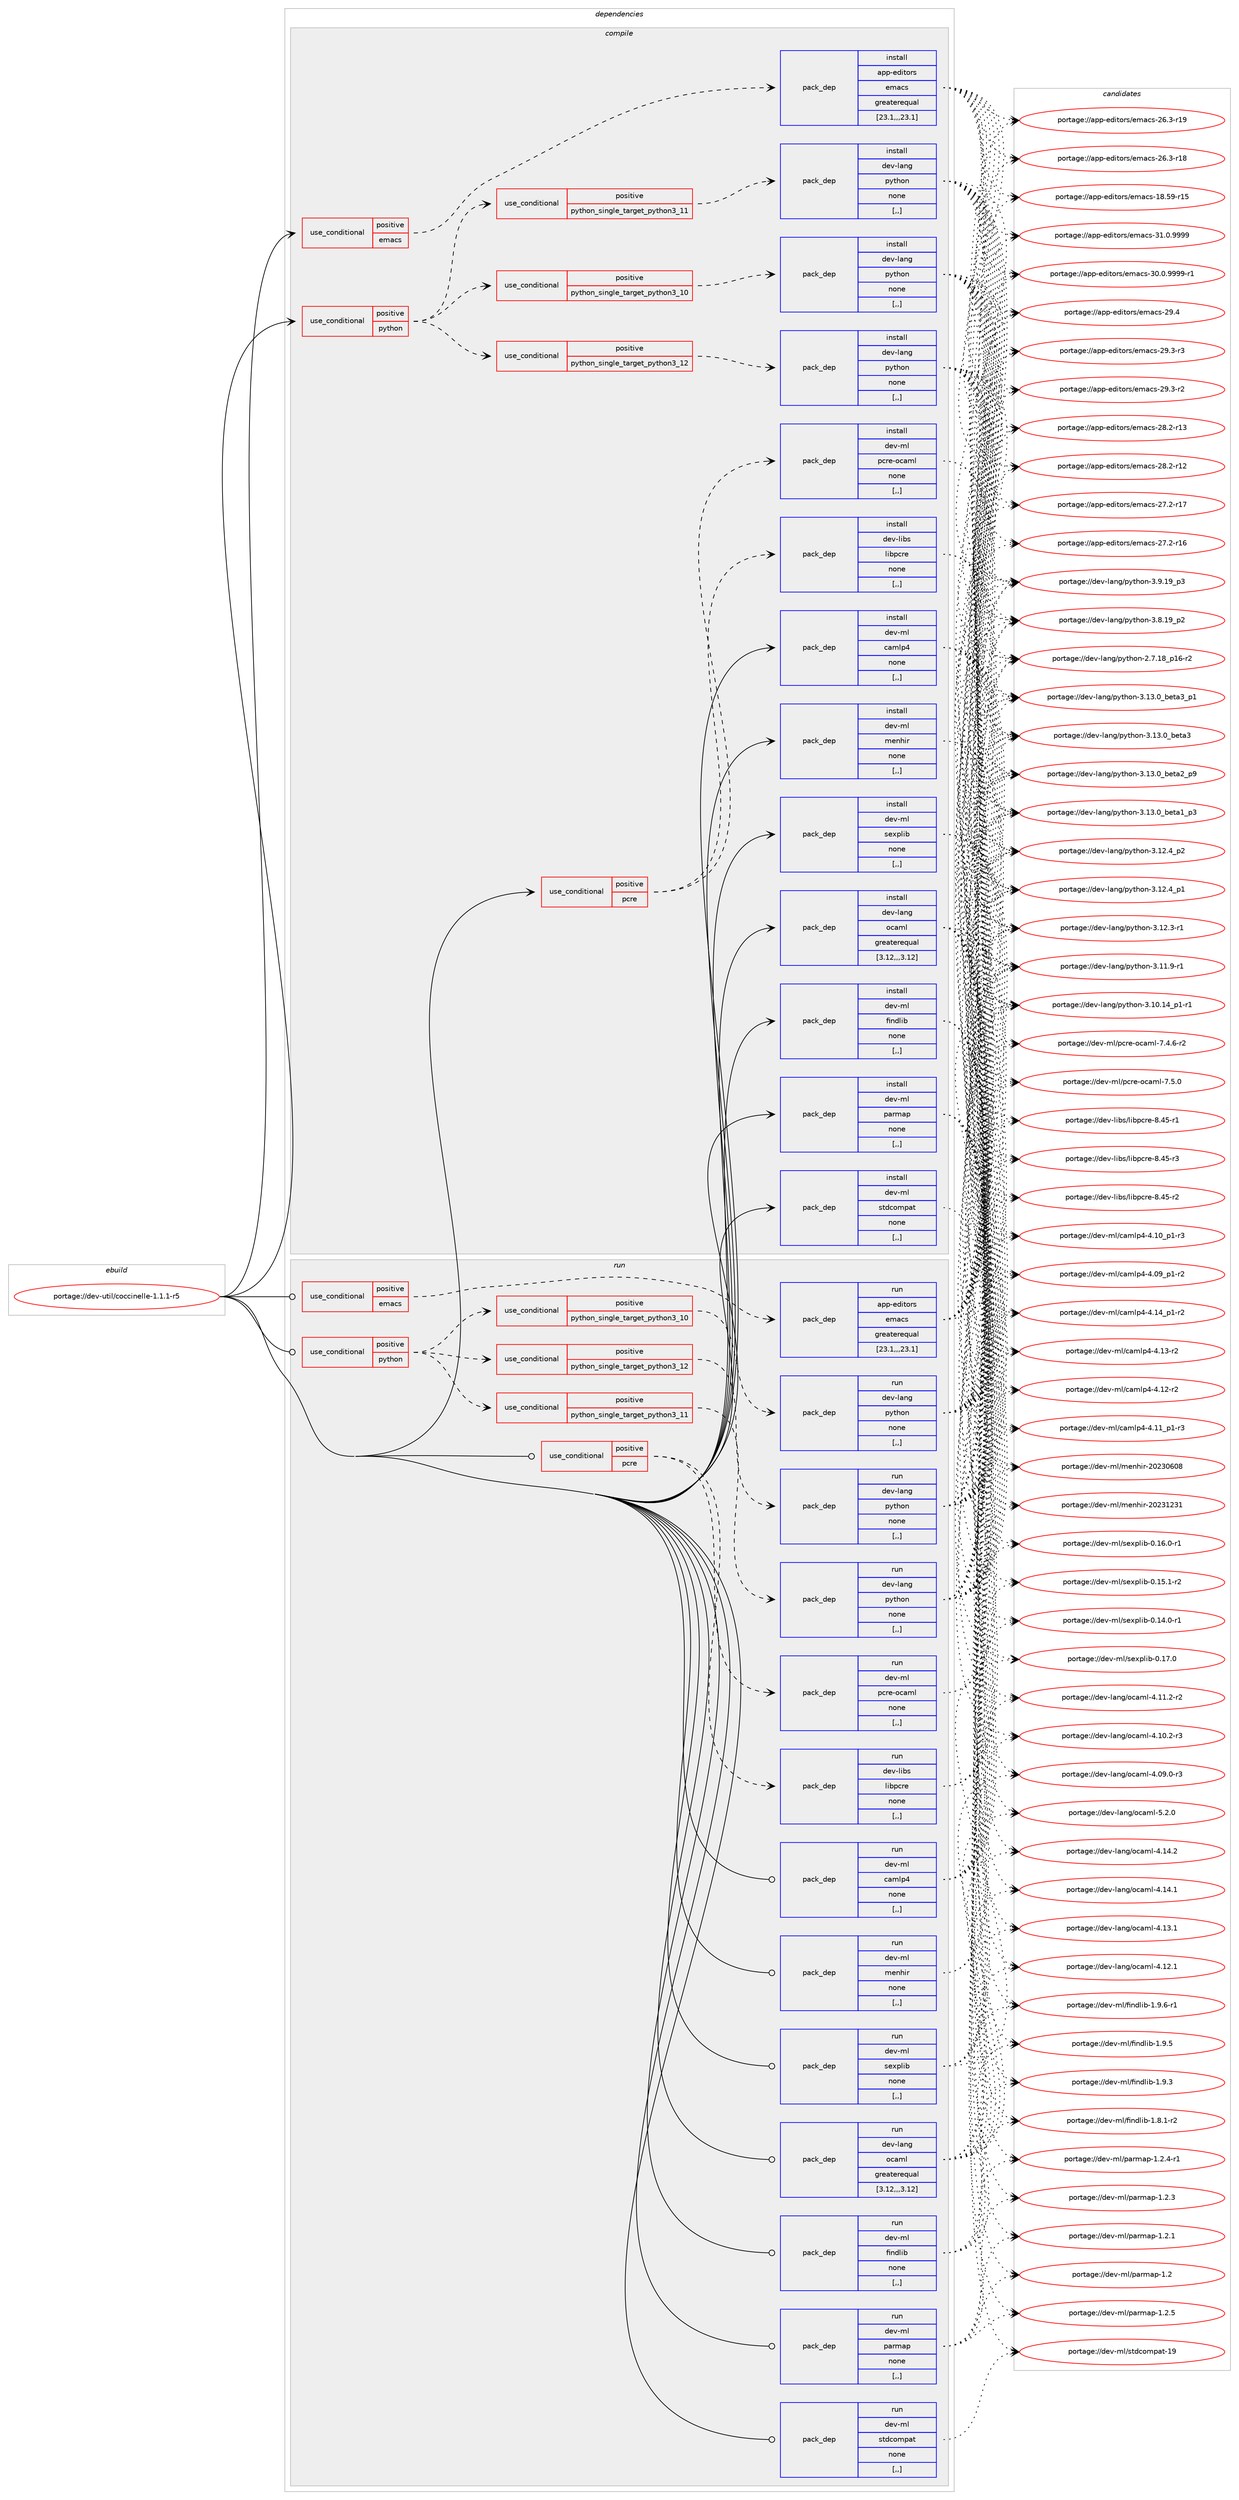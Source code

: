 digraph prolog {

# *************
# Graph options
# *************

newrank=true;
concentrate=true;
compound=true;
graph [rankdir=LR,fontname=Helvetica,fontsize=10,ranksep=1.5];#, ranksep=2.5, nodesep=0.2];
edge  [arrowhead=vee];
node  [fontname=Helvetica,fontsize=10];

# **********
# The ebuild
# **********

subgraph cluster_leftcol {
color=gray;
rank=same;
label=<<i>ebuild</i>>;
id [label="portage://dev-util/coccinelle-1.1.1-r5", color=red, width=4, href="../dev-util/coccinelle-1.1.1-r5.svg"];
}

# ****************
# The dependencies
# ****************

subgraph cluster_midcol {
color=gray;
label=<<i>dependencies</i>>;
subgraph cluster_compile {
fillcolor="#eeeeee";
style=filled;
label=<<i>compile</i>>;
subgraph cond59118 {
dependency210784 [label=<<TABLE BORDER="0" CELLBORDER="1" CELLSPACING="0" CELLPADDING="4"><TR><TD ROWSPAN="3" CELLPADDING="10">use_conditional</TD></TR><TR><TD>positive</TD></TR><TR><TD>emacs</TD></TR></TABLE>>, shape=none, color=red];
subgraph pack150261 {
dependency210785 [label=<<TABLE BORDER="0" CELLBORDER="1" CELLSPACING="0" CELLPADDING="4" WIDTH="220"><TR><TD ROWSPAN="6" CELLPADDING="30">pack_dep</TD></TR><TR><TD WIDTH="110">install</TD></TR><TR><TD>app-editors</TD></TR><TR><TD>emacs</TD></TR><TR><TD>greaterequal</TD></TR><TR><TD>[23.1,,,23.1]</TD></TR></TABLE>>, shape=none, color=blue];
}
dependency210784:e -> dependency210785:w [weight=20,style="dashed",arrowhead="vee"];
}
id:e -> dependency210784:w [weight=20,style="solid",arrowhead="vee"];
subgraph cond59119 {
dependency210786 [label=<<TABLE BORDER="0" CELLBORDER="1" CELLSPACING="0" CELLPADDING="4"><TR><TD ROWSPAN="3" CELLPADDING="10">use_conditional</TD></TR><TR><TD>positive</TD></TR><TR><TD>pcre</TD></TR></TABLE>>, shape=none, color=red];
subgraph pack150262 {
dependency210787 [label=<<TABLE BORDER="0" CELLBORDER="1" CELLSPACING="0" CELLPADDING="4" WIDTH="220"><TR><TD ROWSPAN="6" CELLPADDING="30">pack_dep</TD></TR><TR><TD WIDTH="110">install</TD></TR><TR><TD>dev-libs</TD></TR><TR><TD>libpcre</TD></TR><TR><TD>none</TD></TR><TR><TD>[,,]</TD></TR></TABLE>>, shape=none, color=blue];
}
dependency210786:e -> dependency210787:w [weight=20,style="dashed",arrowhead="vee"];
subgraph pack150263 {
dependency210788 [label=<<TABLE BORDER="0" CELLBORDER="1" CELLSPACING="0" CELLPADDING="4" WIDTH="220"><TR><TD ROWSPAN="6" CELLPADDING="30">pack_dep</TD></TR><TR><TD WIDTH="110">install</TD></TR><TR><TD>dev-ml</TD></TR><TR><TD>pcre-ocaml</TD></TR><TR><TD>none</TD></TR><TR><TD>[,,]</TD></TR></TABLE>>, shape=none, color=blue];
}
dependency210786:e -> dependency210788:w [weight=20,style="dashed",arrowhead="vee"];
}
id:e -> dependency210786:w [weight=20,style="solid",arrowhead="vee"];
subgraph cond59120 {
dependency210789 [label=<<TABLE BORDER="0" CELLBORDER="1" CELLSPACING="0" CELLPADDING="4"><TR><TD ROWSPAN="3" CELLPADDING="10">use_conditional</TD></TR><TR><TD>positive</TD></TR><TR><TD>python</TD></TR></TABLE>>, shape=none, color=red];
subgraph cond59121 {
dependency210790 [label=<<TABLE BORDER="0" CELLBORDER="1" CELLSPACING="0" CELLPADDING="4"><TR><TD ROWSPAN="3" CELLPADDING="10">use_conditional</TD></TR><TR><TD>positive</TD></TR><TR><TD>python_single_target_python3_10</TD></TR></TABLE>>, shape=none, color=red];
subgraph pack150264 {
dependency210791 [label=<<TABLE BORDER="0" CELLBORDER="1" CELLSPACING="0" CELLPADDING="4" WIDTH="220"><TR><TD ROWSPAN="6" CELLPADDING="30">pack_dep</TD></TR><TR><TD WIDTH="110">install</TD></TR><TR><TD>dev-lang</TD></TR><TR><TD>python</TD></TR><TR><TD>none</TD></TR><TR><TD>[,,]</TD></TR></TABLE>>, shape=none, color=blue];
}
dependency210790:e -> dependency210791:w [weight=20,style="dashed",arrowhead="vee"];
}
dependency210789:e -> dependency210790:w [weight=20,style="dashed",arrowhead="vee"];
subgraph cond59122 {
dependency210792 [label=<<TABLE BORDER="0" CELLBORDER="1" CELLSPACING="0" CELLPADDING="4"><TR><TD ROWSPAN="3" CELLPADDING="10">use_conditional</TD></TR><TR><TD>positive</TD></TR><TR><TD>python_single_target_python3_11</TD></TR></TABLE>>, shape=none, color=red];
subgraph pack150265 {
dependency210793 [label=<<TABLE BORDER="0" CELLBORDER="1" CELLSPACING="0" CELLPADDING="4" WIDTH="220"><TR><TD ROWSPAN="6" CELLPADDING="30">pack_dep</TD></TR><TR><TD WIDTH="110">install</TD></TR><TR><TD>dev-lang</TD></TR><TR><TD>python</TD></TR><TR><TD>none</TD></TR><TR><TD>[,,]</TD></TR></TABLE>>, shape=none, color=blue];
}
dependency210792:e -> dependency210793:w [weight=20,style="dashed",arrowhead="vee"];
}
dependency210789:e -> dependency210792:w [weight=20,style="dashed",arrowhead="vee"];
subgraph cond59123 {
dependency210794 [label=<<TABLE BORDER="0" CELLBORDER="1" CELLSPACING="0" CELLPADDING="4"><TR><TD ROWSPAN="3" CELLPADDING="10">use_conditional</TD></TR><TR><TD>positive</TD></TR><TR><TD>python_single_target_python3_12</TD></TR></TABLE>>, shape=none, color=red];
subgraph pack150266 {
dependency210795 [label=<<TABLE BORDER="0" CELLBORDER="1" CELLSPACING="0" CELLPADDING="4" WIDTH="220"><TR><TD ROWSPAN="6" CELLPADDING="30">pack_dep</TD></TR><TR><TD WIDTH="110">install</TD></TR><TR><TD>dev-lang</TD></TR><TR><TD>python</TD></TR><TR><TD>none</TD></TR><TR><TD>[,,]</TD></TR></TABLE>>, shape=none, color=blue];
}
dependency210794:e -> dependency210795:w [weight=20,style="dashed",arrowhead="vee"];
}
dependency210789:e -> dependency210794:w [weight=20,style="dashed",arrowhead="vee"];
}
id:e -> dependency210789:w [weight=20,style="solid",arrowhead="vee"];
subgraph pack150267 {
dependency210796 [label=<<TABLE BORDER="0" CELLBORDER="1" CELLSPACING="0" CELLPADDING="4" WIDTH="220"><TR><TD ROWSPAN="6" CELLPADDING="30">pack_dep</TD></TR><TR><TD WIDTH="110">install</TD></TR><TR><TD>dev-lang</TD></TR><TR><TD>ocaml</TD></TR><TR><TD>greaterequal</TD></TR><TR><TD>[3.12,,,3.12]</TD></TR></TABLE>>, shape=none, color=blue];
}
id:e -> dependency210796:w [weight=20,style="solid",arrowhead="vee"];
subgraph pack150268 {
dependency210797 [label=<<TABLE BORDER="0" CELLBORDER="1" CELLSPACING="0" CELLPADDING="4" WIDTH="220"><TR><TD ROWSPAN="6" CELLPADDING="30">pack_dep</TD></TR><TR><TD WIDTH="110">install</TD></TR><TR><TD>dev-ml</TD></TR><TR><TD>camlp4</TD></TR><TR><TD>none</TD></TR><TR><TD>[,,]</TD></TR></TABLE>>, shape=none, color=blue];
}
id:e -> dependency210797:w [weight=20,style="solid",arrowhead="vee"];
subgraph pack150269 {
dependency210798 [label=<<TABLE BORDER="0" CELLBORDER="1" CELLSPACING="0" CELLPADDING="4" WIDTH="220"><TR><TD ROWSPAN="6" CELLPADDING="30">pack_dep</TD></TR><TR><TD WIDTH="110">install</TD></TR><TR><TD>dev-ml</TD></TR><TR><TD>findlib</TD></TR><TR><TD>none</TD></TR><TR><TD>[,,]</TD></TR></TABLE>>, shape=none, color=blue];
}
id:e -> dependency210798:w [weight=20,style="solid",arrowhead="vee"];
subgraph pack150270 {
dependency210799 [label=<<TABLE BORDER="0" CELLBORDER="1" CELLSPACING="0" CELLPADDING="4" WIDTH="220"><TR><TD ROWSPAN="6" CELLPADDING="30">pack_dep</TD></TR><TR><TD WIDTH="110">install</TD></TR><TR><TD>dev-ml</TD></TR><TR><TD>menhir</TD></TR><TR><TD>none</TD></TR><TR><TD>[,,]</TD></TR></TABLE>>, shape=none, color=blue];
}
id:e -> dependency210799:w [weight=20,style="solid",arrowhead="vee"];
subgraph pack150271 {
dependency210800 [label=<<TABLE BORDER="0" CELLBORDER="1" CELLSPACING="0" CELLPADDING="4" WIDTH="220"><TR><TD ROWSPAN="6" CELLPADDING="30">pack_dep</TD></TR><TR><TD WIDTH="110">install</TD></TR><TR><TD>dev-ml</TD></TR><TR><TD>parmap</TD></TR><TR><TD>none</TD></TR><TR><TD>[,,]</TD></TR></TABLE>>, shape=none, color=blue];
}
id:e -> dependency210800:w [weight=20,style="solid",arrowhead="vee"];
subgraph pack150272 {
dependency210801 [label=<<TABLE BORDER="0" CELLBORDER="1" CELLSPACING="0" CELLPADDING="4" WIDTH="220"><TR><TD ROWSPAN="6" CELLPADDING="30">pack_dep</TD></TR><TR><TD WIDTH="110">install</TD></TR><TR><TD>dev-ml</TD></TR><TR><TD>sexplib</TD></TR><TR><TD>none</TD></TR><TR><TD>[,,]</TD></TR></TABLE>>, shape=none, color=blue];
}
id:e -> dependency210801:w [weight=20,style="solid",arrowhead="vee"];
subgraph pack150273 {
dependency210802 [label=<<TABLE BORDER="0" CELLBORDER="1" CELLSPACING="0" CELLPADDING="4" WIDTH="220"><TR><TD ROWSPAN="6" CELLPADDING="30">pack_dep</TD></TR><TR><TD WIDTH="110">install</TD></TR><TR><TD>dev-ml</TD></TR><TR><TD>stdcompat</TD></TR><TR><TD>none</TD></TR><TR><TD>[,,]</TD></TR></TABLE>>, shape=none, color=blue];
}
id:e -> dependency210802:w [weight=20,style="solid",arrowhead="vee"];
}
subgraph cluster_compileandrun {
fillcolor="#eeeeee";
style=filled;
label=<<i>compile and run</i>>;
}
subgraph cluster_run {
fillcolor="#eeeeee";
style=filled;
label=<<i>run</i>>;
subgraph cond59124 {
dependency210803 [label=<<TABLE BORDER="0" CELLBORDER="1" CELLSPACING="0" CELLPADDING="4"><TR><TD ROWSPAN="3" CELLPADDING="10">use_conditional</TD></TR><TR><TD>positive</TD></TR><TR><TD>emacs</TD></TR></TABLE>>, shape=none, color=red];
subgraph pack150274 {
dependency210804 [label=<<TABLE BORDER="0" CELLBORDER="1" CELLSPACING="0" CELLPADDING="4" WIDTH="220"><TR><TD ROWSPAN="6" CELLPADDING="30">pack_dep</TD></TR><TR><TD WIDTH="110">run</TD></TR><TR><TD>app-editors</TD></TR><TR><TD>emacs</TD></TR><TR><TD>greaterequal</TD></TR><TR><TD>[23.1,,,23.1]</TD></TR></TABLE>>, shape=none, color=blue];
}
dependency210803:e -> dependency210804:w [weight=20,style="dashed",arrowhead="vee"];
}
id:e -> dependency210803:w [weight=20,style="solid",arrowhead="odot"];
subgraph cond59125 {
dependency210805 [label=<<TABLE BORDER="0" CELLBORDER="1" CELLSPACING="0" CELLPADDING="4"><TR><TD ROWSPAN="3" CELLPADDING="10">use_conditional</TD></TR><TR><TD>positive</TD></TR><TR><TD>pcre</TD></TR></TABLE>>, shape=none, color=red];
subgraph pack150275 {
dependency210806 [label=<<TABLE BORDER="0" CELLBORDER="1" CELLSPACING="0" CELLPADDING="4" WIDTH="220"><TR><TD ROWSPAN="6" CELLPADDING="30">pack_dep</TD></TR><TR><TD WIDTH="110">run</TD></TR><TR><TD>dev-libs</TD></TR><TR><TD>libpcre</TD></TR><TR><TD>none</TD></TR><TR><TD>[,,]</TD></TR></TABLE>>, shape=none, color=blue];
}
dependency210805:e -> dependency210806:w [weight=20,style="dashed",arrowhead="vee"];
subgraph pack150276 {
dependency210807 [label=<<TABLE BORDER="0" CELLBORDER="1" CELLSPACING="0" CELLPADDING="4" WIDTH="220"><TR><TD ROWSPAN="6" CELLPADDING="30">pack_dep</TD></TR><TR><TD WIDTH="110">run</TD></TR><TR><TD>dev-ml</TD></TR><TR><TD>pcre-ocaml</TD></TR><TR><TD>none</TD></TR><TR><TD>[,,]</TD></TR></TABLE>>, shape=none, color=blue];
}
dependency210805:e -> dependency210807:w [weight=20,style="dashed",arrowhead="vee"];
}
id:e -> dependency210805:w [weight=20,style="solid",arrowhead="odot"];
subgraph cond59126 {
dependency210808 [label=<<TABLE BORDER="0" CELLBORDER="1" CELLSPACING="0" CELLPADDING="4"><TR><TD ROWSPAN="3" CELLPADDING="10">use_conditional</TD></TR><TR><TD>positive</TD></TR><TR><TD>python</TD></TR></TABLE>>, shape=none, color=red];
subgraph cond59127 {
dependency210809 [label=<<TABLE BORDER="0" CELLBORDER="1" CELLSPACING="0" CELLPADDING="4"><TR><TD ROWSPAN="3" CELLPADDING="10">use_conditional</TD></TR><TR><TD>positive</TD></TR><TR><TD>python_single_target_python3_10</TD></TR></TABLE>>, shape=none, color=red];
subgraph pack150277 {
dependency210810 [label=<<TABLE BORDER="0" CELLBORDER="1" CELLSPACING="0" CELLPADDING="4" WIDTH="220"><TR><TD ROWSPAN="6" CELLPADDING="30">pack_dep</TD></TR><TR><TD WIDTH="110">run</TD></TR><TR><TD>dev-lang</TD></TR><TR><TD>python</TD></TR><TR><TD>none</TD></TR><TR><TD>[,,]</TD></TR></TABLE>>, shape=none, color=blue];
}
dependency210809:e -> dependency210810:w [weight=20,style="dashed",arrowhead="vee"];
}
dependency210808:e -> dependency210809:w [weight=20,style="dashed",arrowhead="vee"];
subgraph cond59128 {
dependency210811 [label=<<TABLE BORDER="0" CELLBORDER="1" CELLSPACING="0" CELLPADDING="4"><TR><TD ROWSPAN="3" CELLPADDING="10">use_conditional</TD></TR><TR><TD>positive</TD></TR><TR><TD>python_single_target_python3_11</TD></TR></TABLE>>, shape=none, color=red];
subgraph pack150278 {
dependency210812 [label=<<TABLE BORDER="0" CELLBORDER="1" CELLSPACING="0" CELLPADDING="4" WIDTH="220"><TR><TD ROWSPAN="6" CELLPADDING="30">pack_dep</TD></TR><TR><TD WIDTH="110">run</TD></TR><TR><TD>dev-lang</TD></TR><TR><TD>python</TD></TR><TR><TD>none</TD></TR><TR><TD>[,,]</TD></TR></TABLE>>, shape=none, color=blue];
}
dependency210811:e -> dependency210812:w [weight=20,style="dashed",arrowhead="vee"];
}
dependency210808:e -> dependency210811:w [weight=20,style="dashed",arrowhead="vee"];
subgraph cond59129 {
dependency210813 [label=<<TABLE BORDER="0" CELLBORDER="1" CELLSPACING="0" CELLPADDING="4"><TR><TD ROWSPAN="3" CELLPADDING="10">use_conditional</TD></TR><TR><TD>positive</TD></TR><TR><TD>python_single_target_python3_12</TD></TR></TABLE>>, shape=none, color=red];
subgraph pack150279 {
dependency210814 [label=<<TABLE BORDER="0" CELLBORDER="1" CELLSPACING="0" CELLPADDING="4" WIDTH="220"><TR><TD ROWSPAN="6" CELLPADDING="30">pack_dep</TD></TR><TR><TD WIDTH="110">run</TD></TR><TR><TD>dev-lang</TD></TR><TR><TD>python</TD></TR><TR><TD>none</TD></TR><TR><TD>[,,]</TD></TR></TABLE>>, shape=none, color=blue];
}
dependency210813:e -> dependency210814:w [weight=20,style="dashed",arrowhead="vee"];
}
dependency210808:e -> dependency210813:w [weight=20,style="dashed",arrowhead="vee"];
}
id:e -> dependency210808:w [weight=20,style="solid",arrowhead="odot"];
subgraph pack150280 {
dependency210815 [label=<<TABLE BORDER="0" CELLBORDER="1" CELLSPACING="0" CELLPADDING="4" WIDTH="220"><TR><TD ROWSPAN="6" CELLPADDING="30">pack_dep</TD></TR><TR><TD WIDTH="110">run</TD></TR><TR><TD>dev-lang</TD></TR><TR><TD>ocaml</TD></TR><TR><TD>greaterequal</TD></TR><TR><TD>[3.12,,,3.12]</TD></TR></TABLE>>, shape=none, color=blue];
}
id:e -> dependency210815:w [weight=20,style="solid",arrowhead="odot"];
subgraph pack150281 {
dependency210816 [label=<<TABLE BORDER="0" CELLBORDER="1" CELLSPACING="0" CELLPADDING="4" WIDTH="220"><TR><TD ROWSPAN="6" CELLPADDING="30">pack_dep</TD></TR><TR><TD WIDTH="110">run</TD></TR><TR><TD>dev-ml</TD></TR><TR><TD>camlp4</TD></TR><TR><TD>none</TD></TR><TR><TD>[,,]</TD></TR></TABLE>>, shape=none, color=blue];
}
id:e -> dependency210816:w [weight=20,style="solid",arrowhead="odot"];
subgraph pack150282 {
dependency210817 [label=<<TABLE BORDER="0" CELLBORDER="1" CELLSPACING="0" CELLPADDING="4" WIDTH="220"><TR><TD ROWSPAN="6" CELLPADDING="30">pack_dep</TD></TR><TR><TD WIDTH="110">run</TD></TR><TR><TD>dev-ml</TD></TR><TR><TD>findlib</TD></TR><TR><TD>none</TD></TR><TR><TD>[,,]</TD></TR></TABLE>>, shape=none, color=blue];
}
id:e -> dependency210817:w [weight=20,style="solid",arrowhead="odot"];
subgraph pack150283 {
dependency210818 [label=<<TABLE BORDER="0" CELLBORDER="1" CELLSPACING="0" CELLPADDING="4" WIDTH="220"><TR><TD ROWSPAN="6" CELLPADDING="30">pack_dep</TD></TR><TR><TD WIDTH="110">run</TD></TR><TR><TD>dev-ml</TD></TR><TR><TD>menhir</TD></TR><TR><TD>none</TD></TR><TR><TD>[,,]</TD></TR></TABLE>>, shape=none, color=blue];
}
id:e -> dependency210818:w [weight=20,style="solid",arrowhead="odot"];
subgraph pack150284 {
dependency210819 [label=<<TABLE BORDER="0" CELLBORDER="1" CELLSPACING="0" CELLPADDING="4" WIDTH="220"><TR><TD ROWSPAN="6" CELLPADDING="30">pack_dep</TD></TR><TR><TD WIDTH="110">run</TD></TR><TR><TD>dev-ml</TD></TR><TR><TD>parmap</TD></TR><TR><TD>none</TD></TR><TR><TD>[,,]</TD></TR></TABLE>>, shape=none, color=blue];
}
id:e -> dependency210819:w [weight=20,style="solid",arrowhead="odot"];
subgraph pack150285 {
dependency210820 [label=<<TABLE BORDER="0" CELLBORDER="1" CELLSPACING="0" CELLPADDING="4" WIDTH="220"><TR><TD ROWSPAN="6" CELLPADDING="30">pack_dep</TD></TR><TR><TD WIDTH="110">run</TD></TR><TR><TD>dev-ml</TD></TR><TR><TD>sexplib</TD></TR><TR><TD>none</TD></TR><TR><TD>[,,]</TD></TR></TABLE>>, shape=none, color=blue];
}
id:e -> dependency210820:w [weight=20,style="solid",arrowhead="odot"];
subgraph pack150286 {
dependency210821 [label=<<TABLE BORDER="0" CELLBORDER="1" CELLSPACING="0" CELLPADDING="4" WIDTH="220"><TR><TD ROWSPAN="6" CELLPADDING="30">pack_dep</TD></TR><TR><TD WIDTH="110">run</TD></TR><TR><TD>dev-ml</TD></TR><TR><TD>stdcompat</TD></TR><TR><TD>none</TD></TR><TR><TD>[,,]</TD></TR></TABLE>>, shape=none, color=blue];
}
id:e -> dependency210821:w [weight=20,style="solid",arrowhead="odot"];
}
}

# **************
# The candidates
# **************

subgraph cluster_choices {
rank=same;
color=gray;
label=<<i>candidates</i>>;

subgraph choice150261 {
color=black;
nodesep=1;
choice971121124510110010511611111411547101109979911545514946484657575757 [label="portage://app-editors/emacs-31.0.9999", color=red, width=4,href="../app-editors/emacs-31.0.9999.svg"];
choice9711211245101100105116111114115471011099799115455148464846575757574511449 [label="portage://app-editors/emacs-30.0.9999-r1", color=red, width=4,href="../app-editors/emacs-30.0.9999-r1.svg"];
choice97112112451011001051161111141154710110997991154550574652 [label="portage://app-editors/emacs-29.4", color=red, width=4,href="../app-editors/emacs-29.4.svg"];
choice971121124510110010511611111411547101109979911545505746514511451 [label="portage://app-editors/emacs-29.3-r3", color=red, width=4,href="../app-editors/emacs-29.3-r3.svg"];
choice971121124510110010511611111411547101109979911545505746514511450 [label="portage://app-editors/emacs-29.3-r2", color=red, width=4,href="../app-editors/emacs-29.3-r2.svg"];
choice97112112451011001051161111141154710110997991154550564650451144951 [label="portage://app-editors/emacs-28.2-r13", color=red, width=4,href="../app-editors/emacs-28.2-r13.svg"];
choice97112112451011001051161111141154710110997991154550564650451144950 [label="portage://app-editors/emacs-28.2-r12", color=red, width=4,href="../app-editors/emacs-28.2-r12.svg"];
choice97112112451011001051161111141154710110997991154550554650451144955 [label="portage://app-editors/emacs-27.2-r17", color=red, width=4,href="../app-editors/emacs-27.2-r17.svg"];
choice97112112451011001051161111141154710110997991154550554650451144954 [label="portage://app-editors/emacs-27.2-r16", color=red, width=4,href="../app-editors/emacs-27.2-r16.svg"];
choice97112112451011001051161111141154710110997991154550544651451144957 [label="portage://app-editors/emacs-26.3-r19", color=red, width=4,href="../app-editors/emacs-26.3-r19.svg"];
choice97112112451011001051161111141154710110997991154550544651451144956 [label="portage://app-editors/emacs-26.3-r18", color=red, width=4,href="../app-editors/emacs-26.3-r18.svg"];
choice9711211245101100105116111114115471011099799115454956465357451144953 [label="portage://app-editors/emacs-18.59-r15", color=red, width=4,href="../app-editors/emacs-18.59-r15.svg"];
dependency210785:e -> choice971121124510110010511611111411547101109979911545514946484657575757:w [style=dotted,weight="100"];
dependency210785:e -> choice9711211245101100105116111114115471011099799115455148464846575757574511449:w [style=dotted,weight="100"];
dependency210785:e -> choice97112112451011001051161111141154710110997991154550574652:w [style=dotted,weight="100"];
dependency210785:e -> choice971121124510110010511611111411547101109979911545505746514511451:w [style=dotted,weight="100"];
dependency210785:e -> choice971121124510110010511611111411547101109979911545505746514511450:w [style=dotted,weight="100"];
dependency210785:e -> choice97112112451011001051161111141154710110997991154550564650451144951:w [style=dotted,weight="100"];
dependency210785:e -> choice97112112451011001051161111141154710110997991154550564650451144950:w [style=dotted,weight="100"];
dependency210785:e -> choice97112112451011001051161111141154710110997991154550554650451144955:w [style=dotted,weight="100"];
dependency210785:e -> choice97112112451011001051161111141154710110997991154550554650451144954:w [style=dotted,weight="100"];
dependency210785:e -> choice97112112451011001051161111141154710110997991154550544651451144957:w [style=dotted,weight="100"];
dependency210785:e -> choice97112112451011001051161111141154710110997991154550544651451144956:w [style=dotted,weight="100"];
dependency210785:e -> choice9711211245101100105116111114115471011099799115454956465357451144953:w [style=dotted,weight="100"];
}
subgraph choice150262 {
color=black;
nodesep=1;
choice100101118451081059811547108105981129911410145564652534511451 [label="portage://dev-libs/libpcre-8.45-r3", color=red, width=4,href="../dev-libs/libpcre-8.45-r3.svg"];
choice100101118451081059811547108105981129911410145564652534511450 [label="portage://dev-libs/libpcre-8.45-r2", color=red, width=4,href="../dev-libs/libpcre-8.45-r2.svg"];
choice100101118451081059811547108105981129911410145564652534511449 [label="portage://dev-libs/libpcre-8.45-r1", color=red, width=4,href="../dev-libs/libpcre-8.45-r1.svg"];
dependency210787:e -> choice100101118451081059811547108105981129911410145564652534511451:w [style=dotted,weight="100"];
dependency210787:e -> choice100101118451081059811547108105981129911410145564652534511450:w [style=dotted,weight="100"];
dependency210787:e -> choice100101118451081059811547108105981129911410145564652534511449:w [style=dotted,weight="100"];
}
subgraph choice150263 {
color=black;
nodesep=1;
choice100101118451091084711299114101451119997109108455546534648 [label="portage://dev-ml/pcre-ocaml-7.5.0", color=red, width=4,href="../dev-ml/pcre-ocaml-7.5.0.svg"];
choice1001011184510910847112991141014511199971091084555465246544511450 [label="portage://dev-ml/pcre-ocaml-7.4.6-r2", color=red, width=4,href="../dev-ml/pcre-ocaml-7.4.6-r2.svg"];
dependency210788:e -> choice100101118451091084711299114101451119997109108455546534648:w [style=dotted,weight="100"];
dependency210788:e -> choice1001011184510910847112991141014511199971091084555465246544511450:w [style=dotted,weight="100"];
}
subgraph choice150264 {
color=black;
nodesep=1;
choice10010111845108971101034711212111610411111045514649514648959810111697519511249 [label="portage://dev-lang/python-3.13.0_beta3_p1", color=red, width=4,href="../dev-lang/python-3.13.0_beta3_p1.svg"];
choice1001011184510897110103471121211161041111104551464951464895981011169751 [label="portage://dev-lang/python-3.13.0_beta3", color=red, width=4,href="../dev-lang/python-3.13.0_beta3.svg"];
choice10010111845108971101034711212111610411111045514649514648959810111697509511257 [label="portage://dev-lang/python-3.13.0_beta2_p9", color=red, width=4,href="../dev-lang/python-3.13.0_beta2_p9.svg"];
choice10010111845108971101034711212111610411111045514649514648959810111697499511251 [label="portage://dev-lang/python-3.13.0_beta1_p3", color=red, width=4,href="../dev-lang/python-3.13.0_beta1_p3.svg"];
choice100101118451089711010347112121116104111110455146495046529511250 [label="portage://dev-lang/python-3.12.4_p2", color=red, width=4,href="../dev-lang/python-3.12.4_p2.svg"];
choice100101118451089711010347112121116104111110455146495046529511249 [label="portage://dev-lang/python-3.12.4_p1", color=red, width=4,href="../dev-lang/python-3.12.4_p1.svg"];
choice100101118451089711010347112121116104111110455146495046514511449 [label="portage://dev-lang/python-3.12.3-r1", color=red, width=4,href="../dev-lang/python-3.12.3-r1.svg"];
choice100101118451089711010347112121116104111110455146494946574511449 [label="portage://dev-lang/python-3.11.9-r1", color=red, width=4,href="../dev-lang/python-3.11.9-r1.svg"];
choice100101118451089711010347112121116104111110455146494846495295112494511449 [label="portage://dev-lang/python-3.10.14_p1-r1", color=red, width=4,href="../dev-lang/python-3.10.14_p1-r1.svg"];
choice100101118451089711010347112121116104111110455146574649579511251 [label="portage://dev-lang/python-3.9.19_p3", color=red, width=4,href="../dev-lang/python-3.9.19_p3.svg"];
choice100101118451089711010347112121116104111110455146564649579511250 [label="portage://dev-lang/python-3.8.19_p2", color=red, width=4,href="../dev-lang/python-3.8.19_p2.svg"];
choice100101118451089711010347112121116104111110455046554649569511249544511450 [label="portage://dev-lang/python-2.7.18_p16-r2", color=red, width=4,href="../dev-lang/python-2.7.18_p16-r2.svg"];
dependency210791:e -> choice10010111845108971101034711212111610411111045514649514648959810111697519511249:w [style=dotted,weight="100"];
dependency210791:e -> choice1001011184510897110103471121211161041111104551464951464895981011169751:w [style=dotted,weight="100"];
dependency210791:e -> choice10010111845108971101034711212111610411111045514649514648959810111697509511257:w [style=dotted,weight="100"];
dependency210791:e -> choice10010111845108971101034711212111610411111045514649514648959810111697499511251:w [style=dotted,weight="100"];
dependency210791:e -> choice100101118451089711010347112121116104111110455146495046529511250:w [style=dotted,weight="100"];
dependency210791:e -> choice100101118451089711010347112121116104111110455146495046529511249:w [style=dotted,weight="100"];
dependency210791:e -> choice100101118451089711010347112121116104111110455146495046514511449:w [style=dotted,weight="100"];
dependency210791:e -> choice100101118451089711010347112121116104111110455146494946574511449:w [style=dotted,weight="100"];
dependency210791:e -> choice100101118451089711010347112121116104111110455146494846495295112494511449:w [style=dotted,weight="100"];
dependency210791:e -> choice100101118451089711010347112121116104111110455146574649579511251:w [style=dotted,weight="100"];
dependency210791:e -> choice100101118451089711010347112121116104111110455146564649579511250:w [style=dotted,weight="100"];
dependency210791:e -> choice100101118451089711010347112121116104111110455046554649569511249544511450:w [style=dotted,weight="100"];
}
subgraph choice150265 {
color=black;
nodesep=1;
choice10010111845108971101034711212111610411111045514649514648959810111697519511249 [label="portage://dev-lang/python-3.13.0_beta3_p1", color=red, width=4,href="../dev-lang/python-3.13.0_beta3_p1.svg"];
choice1001011184510897110103471121211161041111104551464951464895981011169751 [label="portage://dev-lang/python-3.13.0_beta3", color=red, width=4,href="../dev-lang/python-3.13.0_beta3.svg"];
choice10010111845108971101034711212111610411111045514649514648959810111697509511257 [label="portage://dev-lang/python-3.13.0_beta2_p9", color=red, width=4,href="../dev-lang/python-3.13.0_beta2_p9.svg"];
choice10010111845108971101034711212111610411111045514649514648959810111697499511251 [label="portage://dev-lang/python-3.13.0_beta1_p3", color=red, width=4,href="../dev-lang/python-3.13.0_beta1_p3.svg"];
choice100101118451089711010347112121116104111110455146495046529511250 [label="portage://dev-lang/python-3.12.4_p2", color=red, width=4,href="../dev-lang/python-3.12.4_p2.svg"];
choice100101118451089711010347112121116104111110455146495046529511249 [label="portage://dev-lang/python-3.12.4_p1", color=red, width=4,href="../dev-lang/python-3.12.4_p1.svg"];
choice100101118451089711010347112121116104111110455146495046514511449 [label="portage://dev-lang/python-3.12.3-r1", color=red, width=4,href="../dev-lang/python-3.12.3-r1.svg"];
choice100101118451089711010347112121116104111110455146494946574511449 [label="portage://dev-lang/python-3.11.9-r1", color=red, width=4,href="../dev-lang/python-3.11.9-r1.svg"];
choice100101118451089711010347112121116104111110455146494846495295112494511449 [label="portage://dev-lang/python-3.10.14_p1-r1", color=red, width=4,href="../dev-lang/python-3.10.14_p1-r1.svg"];
choice100101118451089711010347112121116104111110455146574649579511251 [label="portage://dev-lang/python-3.9.19_p3", color=red, width=4,href="../dev-lang/python-3.9.19_p3.svg"];
choice100101118451089711010347112121116104111110455146564649579511250 [label="portage://dev-lang/python-3.8.19_p2", color=red, width=4,href="../dev-lang/python-3.8.19_p2.svg"];
choice100101118451089711010347112121116104111110455046554649569511249544511450 [label="portage://dev-lang/python-2.7.18_p16-r2", color=red, width=4,href="../dev-lang/python-2.7.18_p16-r2.svg"];
dependency210793:e -> choice10010111845108971101034711212111610411111045514649514648959810111697519511249:w [style=dotted,weight="100"];
dependency210793:e -> choice1001011184510897110103471121211161041111104551464951464895981011169751:w [style=dotted,weight="100"];
dependency210793:e -> choice10010111845108971101034711212111610411111045514649514648959810111697509511257:w [style=dotted,weight="100"];
dependency210793:e -> choice10010111845108971101034711212111610411111045514649514648959810111697499511251:w [style=dotted,weight="100"];
dependency210793:e -> choice100101118451089711010347112121116104111110455146495046529511250:w [style=dotted,weight="100"];
dependency210793:e -> choice100101118451089711010347112121116104111110455146495046529511249:w [style=dotted,weight="100"];
dependency210793:e -> choice100101118451089711010347112121116104111110455146495046514511449:w [style=dotted,weight="100"];
dependency210793:e -> choice100101118451089711010347112121116104111110455146494946574511449:w [style=dotted,weight="100"];
dependency210793:e -> choice100101118451089711010347112121116104111110455146494846495295112494511449:w [style=dotted,weight="100"];
dependency210793:e -> choice100101118451089711010347112121116104111110455146574649579511251:w [style=dotted,weight="100"];
dependency210793:e -> choice100101118451089711010347112121116104111110455146564649579511250:w [style=dotted,weight="100"];
dependency210793:e -> choice100101118451089711010347112121116104111110455046554649569511249544511450:w [style=dotted,weight="100"];
}
subgraph choice150266 {
color=black;
nodesep=1;
choice10010111845108971101034711212111610411111045514649514648959810111697519511249 [label="portage://dev-lang/python-3.13.0_beta3_p1", color=red, width=4,href="../dev-lang/python-3.13.0_beta3_p1.svg"];
choice1001011184510897110103471121211161041111104551464951464895981011169751 [label="portage://dev-lang/python-3.13.0_beta3", color=red, width=4,href="../dev-lang/python-3.13.0_beta3.svg"];
choice10010111845108971101034711212111610411111045514649514648959810111697509511257 [label="portage://dev-lang/python-3.13.0_beta2_p9", color=red, width=4,href="../dev-lang/python-3.13.0_beta2_p9.svg"];
choice10010111845108971101034711212111610411111045514649514648959810111697499511251 [label="portage://dev-lang/python-3.13.0_beta1_p3", color=red, width=4,href="../dev-lang/python-3.13.0_beta1_p3.svg"];
choice100101118451089711010347112121116104111110455146495046529511250 [label="portage://dev-lang/python-3.12.4_p2", color=red, width=4,href="../dev-lang/python-3.12.4_p2.svg"];
choice100101118451089711010347112121116104111110455146495046529511249 [label="portage://dev-lang/python-3.12.4_p1", color=red, width=4,href="../dev-lang/python-3.12.4_p1.svg"];
choice100101118451089711010347112121116104111110455146495046514511449 [label="portage://dev-lang/python-3.12.3-r1", color=red, width=4,href="../dev-lang/python-3.12.3-r1.svg"];
choice100101118451089711010347112121116104111110455146494946574511449 [label="portage://dev-lang/python-3.11.9-r1", color=red, width=4,href="../dev-lang/python-3.11.9-r1.svg"];
choice100101118451089711010347112121116104111110455146494846495295112494511449 [label="portage://dev-lang/python-3.10.14_p1-r1", color=red, width=4,href="../dev-lang/python-3.10.14_p1-r1.svg"];
choice100101118451089711010347112121116104111110455146574649579511251 [label="portage://dev-lang/python-3.9.19_p3", color=red, width=4,href="../dev-lang/python-3.9.19_p3.svg"];
choice100101118451089711010347112121116104111110455146564649579511250 [label="portage://dev-lang/python-3.8.19_p2", color=red, width=4,href="../dev-lang/python-3.8.19_p2.svg"];
choice100101118451089711010347112121116104111110455046554649569511249544511450 [label="portage://dev-lang/python-2.7.18_p16-r2", color=red, width=4,href="../dev-lang/python-2.7.18_p16-r2.svg"];
dependency210795:e -> choice10010111845108971101034711212111610411111045514649514648959810111697519511249:w [style=dotted,weight="100"];
dependency210795:e -> choice1001011184510897110103471121211161041111104551464951464895981011169751:w [style=dotted,weight="100"];
dependency210795:e -> choice10010111845108971101034711212111610411111045514649514648959810111697509511257:w [style=dotted,weight="100"];
dependency210795:e -> choice10010111845108971101034711212111610411111045514649514648959810111697499511251:w [style=dotted,weight="100"];
dependency210795:e -> choice100101118451089711010347112121116104111110455146495046529511250:w [style=dotted,weight="100"];
dependency210795:e -> choice100101118451089711010347112121116104111110455146495046529511249:w [style=dotted,weight="100"];
dependency210795:e -> choice100101118451089711010347112121116104111110455146495046514511449:w [style=dotted,weight="100"];
dependency210795:e -> choice100101118451089711010347112121116104111110455146494946574511449:w [style=dotted,weight="100"];
dependency210795:e -> choice100101118451089711010347112121116104111110455146494846495295112494511449:w [style=dotted,weight="100"];
dependency210795:e -> choice100101118451089711010347112121116104111110455146574649579511251:w [style=dotted,weight="100"];
dependency210795:e -> choice100101118451089711010347112121116104111110455146564649579511250:w [style=dotted,weight="100"];
dependency210795:e -> choice100101118451089711010347112121116104111110455046554649569511249544511450:w [style=dotted,weight="100"];
}
subgraph choice150267 {
color=black;
nodesep=1;
choice1001011184510897110103471119997109108455346504648 [label="portage://dev-lang/ocaml-5.2.0", color=red, width=4,href="../dev-lang/ocaml-5.2.0.svg"];
choice100101118451089711010347111999710910845524649524650 [label="portage://dev-lang/ocaml-4.14.2", color=red, width=4,href="../dev-lang/ocaml-4.14.2.svg"];
choice100101118451089711010347111999710910845524649524649 [label="portage://dev-lang/ocaml-4.14.1", color=red, width=4,href="../dev-lang/ocaml-4.14.1.svg"];
choice100101118451089711010347111999710910845524649514649 [label="portage://dev-lang/ocaml-4.13.1", color=red, width=4,href="../dev-lang/ocaml-4.13.1.svg"];
choice100101118451089711010347111999710910845524649504649 [label="portage://dev-lang/ocaml-4.12.1", color=red, width=4,href="../dev-lang/ocaml-4.12.1.svg"];
choice1001011184510897110103471119997109108455246494946504511450 [label="portage://dev-lang/ocaml-4.11.2-r2", color=red, width=4,href="../dev-lang/ocaml-4.11.2-r2.svg"];
choice1001011184510897110103471119997109108455246494846504511451 [label="portage://dev-lang/ocaml-4.10.2-r3", color=red, width=4,href="../dev-lang/ocaml-4.10.2-r3.svg"];
choice1001011184510897110103471119997109108455246485746484511451 [label="portage://dev-lang/ocaml-4.09.0-r3", color=red, width=4,href="../dev-lang/ocaml-4.09.0-r3.svg"];
dependency210796:e -> choice1001011184510897110103471119997109108455346504648:w [style=dotted,weight="100"];
dependency210796:e -> choice100101118451089711010347111999710910845524649524650:w [style=dotted,weight="100"];
dependency210796:e -> choice100101118451089711010347111999710910845524649524649:w [style=dotted,weight="100"];
dependency210796:e -> choice100101118451089711010347111999710910845524649514649:w [style=dotted,weight="100"];
dependency210796:e -> choice100101118451089711010347111999710910845524649504649:w [style=dotted,weight="100"];
dependency210796:e -> choice1001011184510897110103471119997109108455246494946504511450:w [style=dotted,weight="100"];
dependency210796:e -> choice1001011184510897110103471119997109108455246494846504511451:w [style=dotted,weight="100"];
dependency210796:e -> choice1001011184510897110103471119997109108455246485746484511451:w [style=dotted,weight="100"];
}
subgraph choice150268 {
color=black;
nodesep=1;
choice1001011184510910847999710910811252455246495295112494511450 [label="portage://dev-ml/camlp4-4.14_p1-r2", color=red, width=4,href="../dev-ml/camlp4-4.14_p1-r2.svg"];
choice100101118451091084799971091081125245524649514511450 [label="portage://dev-ml/camlp4-4.13-r2", color=red, width=4,href="../dev-ml/camlp4-4.13-r2.svg"];
choice100101118451091084799971091081125245524649504511450 [label="portage://dev-ml/camlp4-4.12-r2", color=red, width=4,href="../dev-ml/camlp4-4.12-r2.svg"];
choice1001011184510910847999710910811252455246494995112494511451 [label="portage://dev-ml/camlp4-4.11_p1-r3", color=red, width=4,href="../dev-ml/camlp4-4.11_p1-r3.svg"];
choice1001011184510910847999710910811252455246494895112494511451 [label="portage://dev-ml/camlp4-4.10_p1-r3", color=red, width=4,href="../dev-ml/camlp4-4.10_p1-r3.svg"];
choice1001011184510910847999710910811252455246485795112494511450 [label="portage://dev-ml/camlp4-4.09_p1-r2", color=red, width=4,href="../dev-ml/camlp4-4.09_p1-r2.svg"];
dependency210797:e -> choice1001011184510910847999710910811252455246495295112494511450:w [style=dotted,weight="100"];
dependency210797:e -> choice100101118451091084799971091081125245524649514511450:w [style=dotted,weight="100"];
dependency210797:e -> choice100101118451091084799971091081125245524649504511450:w [style=dotted,weight="100"];
dependency210797:e -> choice1001011184510910847999710910811252455246494995112494511451:w [style=dotted,weight="100"];
dependency210797:e -> choice1001011184510910847999710910811252455246494895112494511451:w [style=dotted,weight="100"];
dependency210797:e -> choice1001011184510910847999710910811252455246485795112494511450:w [style=dotted,weight="100"];
}
subgraph choice150269 {
color=black;
nodesep=1;
choice1001011184510910847102105110100108105984549465746544511449 [label="portage://dev-ml/findlib-1.9.6-r1", color=red, width=4,href="../dev-ml/findlib-1.9.6-r1.svg"];
choice100101118451091084710210511010010810598454946574653 [label="portage://dev-ml/findlib-1.9.5", color=red, width=4,href="../dev-ml/findlib-1.9.5.svg"];
choice100101118451091084710210511010010810598454946574651 [label="portage://dev-ml/findlib-1.9.3", color=red, width=4,href="../dev-ml/findlib-1.9.3.svg"];
choice1001011184510910847102105110100108105984549465646494511450 [label="portage://dev-ml/findlib-1.8.1-r2", color=red, width=4,href="../dev-ml/findlib-1.8.1-r2.svg"];
dependency210798:e -> choice1001011184510910847102105110100108105984549465746544511449:w [style=dotted,weight="100"];
dependency210798:e -> choice100101118451091084710210511010010810598454946574653:w [style=dotted,weight="100"];
dependency210798:e -> choice100101118451091084710210511010010810598454946574651:w [style=dotted,weight="100"];
dependency210798:e -> choice1001011184510910847102105110100108105984549465646494511450:w [style=dotted,weight="100"];
}
subgraph choice150270 {
color=black;
nodesep=1;
choice1001011184510910847109101110104105114455048505149505149 [label="portage://dev-ml/menhir-20231231", color=red, width=4,href="../dev-ml/menhir-20231231.svg"];
choice1001011184510910847109101110104105114455048505148544856 [label="portage://dev-ml/menhir-20230608", color=red, width=4,href="../dev-ml/menhir-20230608.svg"];
dependency210799:e -> choice1001011184510910847109101110104105114455048505149505149:w [style=dotted,weight="100"];
dependency210799:e -> choice1001011184510910847109101110104105114455048505148544856:w [style=dotted,weight="100"];
}
subgraph choice150271 {
color=black;
nodesep=1;
choice10010111845109108471129711410997112454946504653 [label="portage://dev-ml/parmap-1.2.5", color=red, width=4,href="../dev-ml/parmap-1.2.5.svg"];
choice100101118451091084711297114109971124549465046524511449 [label="portage://dev-ml/parmap-1.2.4-r1", color=red, width=4,href="../dev-ml/parmap-1.2.4-r1.svg"];
choice10010111845109108471129711410997112454946504651 [label="portage://dev-ml/parmap-1.2.3", color=red, width=4,href="../dev-ml/parmap-1.2.3.svg"];
choice10010111845109108471129711410997112454946504649 [label="portage://dev-ml/parmap-1.2.1", color=red, width=4,href="../dev-ml/parmap-1.2.1.svg"];
choice1001011184510910847112971141099711245494650 [label="portage://dev-ml/parmap-1.2", color=red, width=4,href="../dev-ml/parmap-1.2.svg"];
dependency210800:e -> choice10010111845109108471129711410997112454946504653:w [style=dotted,weight="100"];
dependency210800:e -> choice100101118451091084711297114109971124549465046524511449:w [style=dotted,weight="100"];
dependency210800:e -> choice10010111845109108471129711410997112454946504651:w [style=dotted,weight="100"];
dependency210800:e -> choice10010111845109108471129711410997112454946504649:w [style=dotted,weight="100"];
dependency210800:e -> choice1001011184510910847112971141099711245494650:w [style=dotted,weight="100"];
}
subgraph choice150272 {
color=black;
nodesep=1;
choice10010111845109108471151011201121081059845484649554648 [label="portage://dev-ml/sexplib-0.17.0", color=red, width=4,href="../dev-ml/sexplib-0.17.0.svg"];
choice100101118451091084711510112011210810598454846495446484511449 [label="portage://dev-ml/sexplib-0.16.0-r1", color=red, width=4,href="../dev-ml/sexplib-0.16.0-r1.svg"];
choice100101118451091084711510112011210810598454846495346494511450 [label="portage://dev-ml/sexplib-0.15.1-r2", color=red, width=4,href="../dev-ml/sexplib-0.15.1-r2.svg"];
choice100101118451091084711510112011210810598454846495246484511449 [label="portage://dev-ml/sexplib-0.14.0-r1", color=red, width=4,href="../dev-ml/sexplib-0.14.0-r1.svg"];
dependency210801:e -> choice10010111845109108471151011201121081059845484649554648:w [style=dotted,weight="100"];
dependency210801:e -> choice100101118451091084711510112011210810598454846495446484511449:w [style=dotted,weight="100"];
dependency210801:e -> choice100101118451091084711510112011210810598454846495346494511450:w [style=dotted,weight="100"];
dependency210801:e -> choice100101118451091084711510112011210810598454846495246484511449:w [style=dotted,weight="100"];
}
subgraph choice150273 {
color=black;
nodesep=1;
choice10010111845109108471151161009911110911297116454957 [label="portage://dev-ml/stdcompat-19", color=red, width=4,href="../dev-ml/stdcompat-19.svg"];
dependency210802:e -> choice10010111845109108471151161009911110911297116454957:w [style=dotted,weight="100"];
}
subgraph choice150274 {
color=black;
nodesep=1;
choice971121124510110010511611111411547101109979911545514946484657575757 [label="portage://app-editors/emacs-31.0.9999", color=red, width=4,href="../app-editors/emacs-31.0.9999.svg"];
choice9711211245101100105116111114115471011099799115455148464846575757574511449 [label="portage://app-editors/emacs-30.0.9999-r1", color=red, width=4,href="../app-editors/emacs-30.0.9999-r1.svg"];
choice97112112451011001051161111141154710110997991154550574652 [label="portage://app-editors/emacs-29.4", color=red, width=4,href="../app-editors/emacs-29.4.svg"];
choice971121124510110010511611111411547101109979911545505746514511451 [label="portage://app-editors/emacs-29.3-r3", color=red, width=4,href="../app-editors/emacs-29.3-r3.svg"];
choice971121124510110010511611111411547101109979911545505746514511450 [label="portage://app-editors/emacs-29.3-r2", color=red, width=4,href="../app-editors/emacs-29.3-r2.svg"];
choice97112112451011001051161111141154710110997991154550564650451144951 [label="portage://app-editors/emacs-28.2-r13", color=red, width=4,href="../app-editors/emacs-28.2-r13.svg"];
choice97112112451011001051161111141154710110997991154550564650451144950 [label="portage://app-editors/emacs-28.2-r12", color=red, width=4,href="../app-editors/emacs-28.2-r12.svg"];
choice97112112451011001051161111141154710110997991154550554650451144955 [label="portage://app-editors/emacs-27.2-r17", color=red, width=4,href="../app-editors/emacs-27.2-r17.svg"];
choice97112112451011001051161111141154710110997991154550554650451144954 [label="portage://app-editors/emacs-27.2-r16", color=red, width=4,href="../app-editors/emacs-27.2-r16.svg"];
choice97112112451011001051161111141154710110997991154550544651451144957 [label="portage://app-editors/emacs-26.3-r19", color=red, width=4,href="../app-editors/emacs-26.3-r19.svg"];
choice97112112451011001051161111141154710110997991154550544651451144956 [label="portage://app-editors/emacs-26.3-r18", color=red, width=4,href="../app-editors/emacs-26.3-r18.svg"];
choice9711211245101100105116111114115471011099799115454956465357451144953 [label="portage://app-editors/emacs-18.59-r15", color=red, width=4,href="../app-editors/emacs-18.59-r15.svg"];
dependency210804:e -> choice971121124510110010511611111411547101109979911545514946484657575757:w [style=dotted,weight="100"];
dependency210804:e -> choice9711211245101100105116111114115471011099799115455148464846575757574511449:w [style=dotted,weight="100"];
dependency210804:e -> choice97112112451011001051161111141154710110997991154550574652:w [style=dotted,weight="100"];
dependency210804:e -> choice971121124510110010511611111411547101109979911545505746514511451:w [style=dotted,weight="100"];
dependency210804:e -> choice971121124510110010511611111411547101109979911545505746514511450:w [style=dotted,weight="100"];
dependency210804:e -> choice97112112451011001051161111141154710110997991154550564650451144951:w [style=dotted,weight="100"];
dependency210804:e -> choice97112112451011001051161111141154710110997991154550564650451144950:w [style=dotted,weight="100"];
dependency210804:e -> choice97112112451011001051161111141154710110997991154550554650451144955:w [style=dotted,weight="100"];
dependency210804:e -> choice97112112451011001051161111141154710110997991154550554650451144954:w [style=dotted,weight="100"];
dependency210804:e -> choice97112112451011001051161111141154710110997991154550544651451144957:w [style=dotted,weight="100"];
dependency210804:e -> choice97112112451011001051161111141154710110997991154550544651451144956:w [style=dotted,weight="100"];
dependency210804:e -> choice9711211245101100105116111114115471011099799115454956465357451144953:w [style=dotted,weight="100"];
}
subgraph choice150275 {
color=black;
nodesep=1;
choice100101118451081059811547108105981129911410145564652534511451 [label="portage://dev-libs/libpcre-8.45-r3", color=red, width=4,href="../dev-libs/libpcre-8.45-r3.svg"];
choice100101118451081059811547108105981129911410145564652534511450 [label="portage://dev-libs/libpcre-8.45-r2", color=red, width=4,href="../dev-libs/libpcre-8.45-r2.svg"];
choice100101118451081059811547108105981129911410145564652534511449 [label="portage://dev-libs/libpcre-8.45-r1", color=red, width=4,href="../dev-libs/libpcre-8.45-r1.svg"];
dependency210806:e -> choice100101118451081059811547108105981129911410145564652534511451:w [style=dotted,weight="100"];
dependency210806:e -> choice100101118451081059811547108105981129911410145564652534511450:w [style=dotted,weight="100"];
dependency210806:e -> choice100101118451081059811547108105981129911410145564652534511449:w [style=dotted,weight="100"];
}
subgraph choice150276 {
color=black;
nodesep=1;
choice100101118451091084711299114101451119997109108455546534648 [label="portage://dev-ml/pcre-ocaml-7.5.0", color=red, width=4,href="../dev-ml/pcre-ocaml-7.5.0.svg"];
choice1001011184510910847112991141014511199971091084555465246544511450 [label="portage://dev-ml/pcre-ocaml-7.4.6-r2", color=red, width=4,href="../dev-ml/pcre-ocaml-7.4.6-r2.svg"];
dependency210807:e -> choice100101118451091084711299114101451119997109108455546534648:w [style=dotted,weight="100"];
dependency210807:e -> choice1001011184510910847112991141014511199971091084555465246544511450:w [style=dotted,weight="100"];
}
subgraph choice150277 {
color=black;
nodesep=1;
choice10010111845108971101034711212111610411111045514649514648959810111697519511249 [label="portage://dev-lang/python-3.13.0_beta3_p1", color=red, width=4,href="../dev-lang/python-3.13.0_beta3_p1.svg"];
choice1001011184510897110103471121211161041111104551464951464895981011169751 [label="portage://dev-lang/python-3.13.0_beta3", color=red, width=4,href="../dev-lang/python-3.13.0_beta3.svg"];
choice10010111845108971101034711212111610411111045514649514648959810111697509511257 [label="portage://dev-lang/python-3.13.0_beta2_p9", color=red, width=4,href="../dev-lang/python-3.13.0_beta2_p9.svg"];
choice10010111845108971101034711212111610411111045514649514648959810111697499511251 [label="portage://dev-lang/python-3.13.0_beta1_p3", color=red, width=4,href="../dev-lang/python-3.13.0_beta1_p3.svg"];
choice100101118451089711010347112121116104111110455146495046529511250 [label="portage://dev-lang/python-3.12.4_p2", color=red, width=4,href="../dev-lang/python-3.12.4_p2.svg"];
choice100101118451089711010347112121116104111110455146495046529511249 [label="portage://dev-lang/python-3.12.4_p1", color=red, width=4,href="../dev-lang/python-3.12.4_p1.svg"];
choice100101118451089711010347112121116104111110455146495046514511449 [label="portage://dev-lang/python-3.12.3-r1", color=red, width=4,href="../dev-lang/python-3.12.3-r1.svg"];
choice100101118451089711010347112121116104111110455146494946574511449 [label="portage://dev-lang/python-3.11.9-r1", color=red, width=4,href="../dev-lang/python-3.11.9-r1.svg"];
choice100101118451089711010347112121116104111110455146494846495295112494511449 [label="portage://dev-lang/python-3.10.14_p1-r1", color=red, width=4,href="../dev-lang/python-3.10.14_p1-r1.svg"];
choice100101118451089711010347112121116104111110455146574649579511251 [label="portage://dev-lang/python-3.9.19_p3", color=red, width=4,href="../dev-lang/python-3.9.19_p3.svg"];
choice100101118451089711010347112121116104111110455146564649579511250 [label="portage://dev-lang/python-3.8.19_p2", color=red, width=4,href="../dev-lang/python-3.8.19_p2.svg"];
choice100101118451089711010347112121116104111110455046554649569511249544511450 [label="portage://dev-lang/python-2.7.18_p16-r2", color=red, width=4,href="../dev-lang/python-2.7.18_p16-r2.svg"];
dependency210810:e -> choice10010111845108971101034711212111610411111045514649514648959810111697519511249:w [style=dotted,weight="100"];
dependency210810:e -> choice1001011184510897110103471121211161041111104551464951464895981011169751:w [style=dotted,weight="100"];
dependency210810:e -> choice10010111845108971101034711212111610411111045514649514648959810111697509511257:w [style=dotted,weight="100"];
dependency210810:e -> choice10010111845108971101034711212111610411111045514649514648959810111697499511251:w [style=dotted,weight="100"];
dependency210810:e -> choice100101118451089711010347112121116104111110455146495046529511250:w [style=dotted,weight="100"];
dependency210810:e -> choice100101118451089711010347112121116104111110455146495046529511249:w [style=dotted,weight="100"];
dependency210810:e -> choice100101118451089711010347112121116104111110455146495046514511449:w [style=dotted,weight="100"];
dependency210810:e -> choice100101118451089711010347112121116104111110455146494946574511449:w [style=dotted,weight="100"];
dependency210810:e -> choice100101118451089711010347112121116104111110455146494846495295112494511449:w [style=dotted,weight="100"];
dependency210810:e -> choice100101118451089711010347112121116104111110455146574649579511251:w [style=dotted,weight="100"];
dependency210810:e -> choice100101118451089711010347112121116104111110455146564649579511250:w [style=dotted,weight="100"];
dependency210810:e -> choice100101118451089711010347112121116104111110455046554649569511249544511450:w [style=dotted,weight="100"];
}
subgraph choice150278 {
color=black;
nodesep=1;
choice10010111845108971101034711212111610411111045514649514648959810111697519511249 [label="portage://dev-lang/python-3.13.0_beta3_p1", color=red, width=4,href="../dev-lang/python-3.13.0_beta3_p1.svg"];
choice1001011184510897110103471121211161041111104551464951464895981011169751 [label="portage://dev-lang/python-3.13.0_beta3", color=red, width=4,href="../dev-lang/python-3.13.0_beta3.svg"];
choice10010111845108971101034711212111610411111045514649514648959810111697509511257 [label="portage://dev-lang/python-3.13.0_beta2_p9", color=red, width=4,href="../dev-lang/python-3.13.0_beta2_p9.svg"];
choice10010111845108971101034711212111610411111045514649514648959810111697499511251 [label="portage://dev-lang/python-3.13.0_beta1_p3", color=red, width=4,href="../dev-lang/python-3.13.0_beta1_p3.svg"];
choice100101118451089711010347112121116104111110455146495046529511250 [label="portage://dev-lang/python-3.12.4_p2", color=red, width=4,href="../dev-lang/python-3.12.4_p2.svg"];
choice100101118451089711010347112121116104111110455146495046529511249 [label="portage://dev-lang/python-3.12.4_p1", color=red, width=4,href="../dev-lang/python-3.12.4_p1.svg"];
choice100101118451089711010347112121116104111110455146495046514511449 [label="portage://dev-lang/python-3.12.3-r1", color=red, width=4,href="../dev-lang/python-3.12.3-r1.svg"];
choice100101118451089711010347112121116104111110455146494946574511449 [label="portage://dev-lang/python-3.11.9-r1", color=red, width=4,href="../dev-lang/python-3.11.9-r1.svg"];
choice100101118451089711010347112121116104111110455146494846495295112494511449 [label="portage://dev-lang/python-3.10.14_p1-r1", color=red, width=4,href="../dev-lang/python-3.10.14_p1-r1.svg"];
choice100101118451089711010347112121116104111110455146574649579511251 [label="portage://dev-lang/python-3.9.19_p3", color=red, width=4,href="../dev-lang/python-3.9.19_p3.svg"];
choice100101118451089711010347112121116104111110455146564649579511250 [label="portage://dev-lang/python-3.8.19_p2", color=red, width=4,href="../dev-lang/python-3.8.19_p2.svg"];
choice100101118451089711010347112121116104111110455046554649569511249544511450 [label="portage://dev-lang/python-2.7.18_p16-r2", color=red, width=4,href="../dev-lang/python-2.7.18_p16-r2.svg"];
dependency210812:e -> choice10010111845108971101034711212111610411111045514649514648959810111697519511249:w [style=dotted,weight="100"];
dependency210812:e -> choice1001011184510897110103471121211161041111104551464951464895981011169751:w [style=dotted,weight="100"];
dependency210812:e -> choice10010111845108971101034711212111610411111045514649514648959810111697509511257:w [style=dotted,weight="100"];
dependency210812:e -> choice10010111845108971101034711212111610411111045514649514648959810111697499511251:w [style=dotted,weight="100"];
dependency210812:e -> choice100101118451089711010347112121116104111110455146495046529511250:w [style=dotted,weight="100"];
dependency210812:e -> choice100101118451089711010347112121116104111110455146495046529511249:w [style=dotted,weight="100"];
dependency210812:e -> choice100101118451089711010347112121116104111110455146495046514511449:w [style=dotted,weight="100"];
dependency210812:e -> choice100101118451089711010347112121116104111110455146494946574511449:w [style=dotted,weight="100"];
dependency210812:e -> choice100101118451089711010347112121116104111110455146494846495295112494511449:w [style=dotted,weight="100"];
dependency210812:e -> choice100101118451089711010347112121116104111110455146574649579511251:w [style=dotted,weight="100"];
dependency210812:e -> choice100101118451089711010347112121116104111110455146564649579511250:w [style=dotted,weight="100"];
dependency210812:e -> choice100101118451089711010347112121116104111110455046554649569511249544511450:w [style=dotted,weight="100"];
}
subgraph choice150279 {
color=black;
nodesep=1;
choice10010111845108971101034711212111610411111045514649514648959810111697519511249 [label="portage://dev-lang/python-3.13.0_beta3_p1", color=red, width=4,href="../dev-lang/python-3.13.0_beta3_p1.svg"];
choice1001011184510897110103471121211161041111104551464951464895981011169751 [label="portage://dev-lang/python-3.13.0_beta3", color=red, width=4,href="../dev-lang/python-3.13.0_beta3.svg"];
choice10010111845108971101034711212111610411111045514649514648959810111697509511257 [label="portage://dev-lang/python-3.13.0_beta2_p9", color=red, width=4,href="../dev-lang/python-3.13.0_beta2_p9.svg"];
choice10010111845108971101034711212111610411111045514649514648959810111697499511251 [label="portage://dev-lang/python-3.13.0_beta1_p3", color=red, width=4,href="../dev-lang/python-3.13.0_beta1_p3.svg"];
choice100101118451089711010347112121116104111110455146495046529511250 [label="portage://dev-lang/python-3.12.4_p2", color=red, width=4,href="../dev-lang/python-3.12.4_p2.svg"];
choice100101118451089711010347112121116104111110455146495046529511249 [label="portage://dev-lang/python-3.12.4_p1", color=red, width=4,href="../dev-lang/python-3.12.4_p1.svg"];
choice100101118451089711010347112121116104111110455146495046514511449 [label="portage://dev-lang/python-3.12.3-r1", color=red, width=4,href="../dev-lang/python-3.12.3-r1.svg"];
choice100101118451089711010347112121116104111110455146494946574511449 [label="portage://dev-lang/python-3.11.9-r1", color=red, width=4,href="../dev-lang/python-3.11.9-r1.svg"];
choice100101118451089711010347112121116104111110455146494846495295112494511449 [label="portage://dev-lang/python-3.10.14_p1-r1", color=red, width=4,href="../dev-lang/python-3.10.14_p1-r1.svg"];
choice100101118451089711010347112121116104111110455146574649579511251 [label="portage://dev-lang/python-3.9.19_p3", color=red, width=4,href="../dev-lang/python-3.9.19_p3.svg"];
choice100101118451089711010347112121116104111110455146564649579511250 [label="portage://dev-lang/python-3.8.19_p2", color=red, width=4,href="../dev-lang/python-3.8.19_p2.svg"];
choice100101118451089711010347112121116104111110455046554649569511249544511450 [label="portage://dev-lang/python-2.7.18_p16-r2", color=red, width=4,href="../dev-lang/python-2.7.18_p16-r2.svg"];
dependency210814:e -> choice10010111845108971101034711212111610411111045514649514648959810111697519511249:w [style=dotted,weight="100"];
dependency210814:e -> choice1001011184510897110103471121211161041111104551464951464895981011169751:w [style=dotted,weight="100"];
dependency210814:e -> choice10010111845108971101034711212111610411111045514649514648959810111697509511257:w [style=dotted,weight="100"];
dependency210814:e -> choice10010111845108971101034711212111610411111045514649514648959810111697499511251:w [style=dotted,weight="100"];
dependency210814:e -> choice100101118451089711010347112121116104111110455146495046529511250:w [style=dotted,weight="100"];
dependency210814:e -> choice100101118451089711010347112121116104111110455146495046529511249:w [style=dotted,weight="100"];
dependency210814:e -> choice100101118451089711010347112121116104111110455146495046514511449:w [style=dotted,weight="100"];
dependency210814:e -> choice100101118451089711010347112121116104111110455146494946574511449:w [style=dotted,weight="100"];
dependency210814:e -> choice100101118451089711010347112121116104111110455146494846495295112494511449:w [style=dotted,weight="100"];
dependency210814:e -> choice100101118451089711010347112121116104111110455146574649579511251:w [style=dotted,weight="100"];
dependency210814:e -> choice100101118451089711010347112121116104111110455146564649579511250:w [style=dotted,weight="100"];
dependency210814:e -> choice100101118451089711010347112121116104111110455046554649569511249544511450:w [style=dotted,weight="100"];
}
subgraph choice150280 {
color=black;
nodesep=1;
choice1001011184510897110103471119997109108455346504648 [label="portage://dev-lang/ocaml-5.2.0", color=red, width=4,href="../dev-lang/ocaml-5.2.0.svg"];
choice100101118451089711010347111999710910845524649524650 [label="portage://dev-lang/ocaml-4.14.2", color=red, width=4,href="../dev-lang/ocaml-4.14.2.svg"];
choice100101118451089711010347111999710910845524649524649 [label="portage://dev-lang/ocaml-4.14.1", color=red, width=4,href="../dev-lang/ocaml-4.14.1.svg"];
choice100101118451089711010347111999710910845524649514649 [label="portage://dev-lang/ocaml-4.13.1", color=red, width=4,href="../dev-lang/ocaml-4.13.1.svg"];
choice100101118451089711010347111999710910845524649504649 [label="portage://dev-lang/ocaml-4.12.1", color=red, width=4,href="../dev-lang/ocaml-4.12.1.svg"];
choice1001011184510897110103471119997109108455246494946504511450 [label="portage://dev-lang/ocaml-4.11.2-r2", color=red, width=4,href="../dev-lang/ocaml-4.11.2-r2.svg"];
choice1001011184510897110103471119997109108455246494846504511451 [label="portage://dev-lang/ocaml-4.10.2-r3", color=red, width=4,href="../dev-lang/ocaml-4.10.2-r3.svg"];
choice1001011184510897110103471119997109108455246485746484511451 [label="portage://dev-lang/ocaml-4.09.0-r3", color=red, width=4,href="../dev-lang/ocaml-4.09.0-r3.svg"];
dependency210815:e -> choice1001011184510897110103471119997109108455346504648:w [style=dotted,weight="100"];
dependency210815:e -> choice100101118451089711010347111999710910845524649524650:w [style=dotted,weight="100"];
dependency210815:e -> choice100101118451089711010347111999710910845524649524649:w [style=dotted,weight="100"];
dependency210815:e -> choice100101118451089711010347111999710910845524649514649:w [style=dotted,weight="100"];
dependency210815:e -> choice100101118451089711010347111999710910845524649504649:w [style=dotted,weight="100"];
dependency210815:e -> choice1001011184510897110103471119997109108455246494946504511450:w [style=dotted,weight="100"];
dependency210815:e -> choice1001011184510897110103471119997109108455246494846504511451:w [style=dotted,weight="100"];
dependency210815:e -> choice1001011184510897110103471119997109108455246485746484511451:w [style=dotted,weight="100"];
}
subgraph choice150281 {
color=black;
nodesep=1;
choice1001011184510910847999710910811252455246495295112494511450 [label="portage://dev-ml/camlp4-4.14_p1-r2", color=red, width=4,href="../dev-ml/camlp4-4.14_p1-r2.svg"];
choice100101118451091084799971091081125245524649514511450 [label="portage://dev-ml/camlp4-4.13-r2", color=red, width=4,href="../dev-ml/camlp4-4.13-r2.svg"];
choice100101118451091084799971091081125245524649504511450 [label="portage://dev-ml/camlp4-4.12-r2", color=red, width=4,href="../dev-ml/camlp4-4.12-r2.svg"];
choice1001011184510910847999710910811252455246494995112494511451 [label="portage://dev-ml/camlp4-4.11_p1-r3", color=red, width=4,href="../dev-ml/camlp4-4.11_p1-r3.svg"];
choice1001011184510910847999710910811252455246494895112494511451 [label="portage://dev-ml/camlp4-4.10_p1-r3", color=red, width=4,href="../dev-ml/camlp4-4.10_p1-r3.svg"];
choice1001011184510910847999710910811252455246485795112494511450 [label="portage://dev-ml/camlp4-4.09_p1-r2", color=red, width=4,href="../dev-ml/camlp4-4.09_p1-r2.svg"];
dependency210816:e -> choice1001011184510910847999710910811252455246495295112494511450:w [style=dotted,weight="100"];
dependency210816:e -> choice100101118451091084799971091081125245524649514511450:w [style=dotted,weight="100"];
dependency210816:e -> choice100101118451091084799971091081125245524649504511450:w [style=dotted,weight="100"];
dependency210816:e -> choice1001011184510910847999710910811252455246494995112494511451:w [style=dotted,weight="100"];
dependency210816:e -> choice1001011184510910847999710910811252455246494895112494511451:w [style=dotted,weight="100"];
dependency210816:e -> choice1001011184510910847999710910811252455246485795112494511450:w [style=dotted,weight="100"];
}
subgraph choice150282 {
color=black;
nodesep=1;
choice1001011184510910847102105110100108105984549465746544511449 [label="portage://dev-ml/findlib-1.9.6-r1", color=red, width=4,href="../dev-ml/findlib-1.9.6-r1.svg"];
choice100101118451091084710210511010010810598454946574653 [label="portage://dev-ml/findlib-1.9.5", color=red, width=4,href="../dev-ml/findlib-1.9.5.svg"];
choice100101118451091084710210511010010810598454946574651 [label="portage://dev-ml/findlib-1.9.3", color=red, width=4,href="../dev-ml/findlib-1.9.3.svg"];
choice1001011184510910847102105110100108105984549465646494511450 [label="portage://dev-ml/findlib-1.8.1-r2", color=red, width=4,href="../dev-ml/findlib-1.8.1-r2.svg"];
dependency210817:e -> choice1001011184510910847102105110100108105984549465746544511449:w [style=dotted,weight="100"];
dependency210817:e -> choice100101118451091084710210511010010810598454946574653:w [style=dotted,weight="100"];
dependency210817:e -> choice100101118451091084710210511010010810598454946574651:w [style=dotted,weight="100"];
dependency210817:e -> choice1001011184510910847102105110100108105984549465646494511450:w [style=dotted,weight="100"];
}
subgraph choice150283 {
color=black;
nodesep=1;
choice1001011184510910847109101110104105114455048505149505149 [label="portage://dev-ml/menhir-20231231", color=red, width=4,href="../dev-ml/menhir-20231231.svg"];
choice1001011184510910847109101110104105114455048505148544856 [label="portage://dev-ml/menhir-20230608", color=red, width=4,href="../dev-ml/menhir-20230608.svg"];
dependency210818:e -> choice1001011184510910847109101110104105114455048505149505149:w [style=dotted,weight="100"];
dependency210818:e -> choice1001011184510910847109101110104105114455048505148544856:w [style=dotted,weight="100"];
}
subgraph choice150284 {
color=black;
nodesep=1;
choice10010111845109108471129711410997112454946504653 [label="portage://dev-ml/parmap-1.2.5", color=red, width=4,href="../dev-ml/parmap-1.2.5.svg"];
choice100101118451091084711297114109971124549465046524511449 [label="portage://dev-ml/parmap-1.2.4-r1", color=red, width=4,href="../dev-ml/parmap-1.2.4-r1.svg"];
choice10010111845109108471129711410997112454946504651 [label="portage://dev-ml/parmap-1.2.3", color=red, width=4,href="../dev-ml/parmap-1.2.3.svg"];
choice10010111845109108471129711410997112454946504649 [label="portage://dev-ml/parmap-1.2.1", color=red, width=4,href="../dev-ml/parmap-1.2.1.svg"];
choice1001011184510910847112971141099711245494650 [label="portage://dev-ml/parmap-1.2", color=red, width=4,href="../dev-ml/parmap-1.2.svg"];
dependency210819:e -> choice10010111845109108471129711410997112454946504653:w [style=dotted,weight="100"];
dependency210819:e -> choice100101118451091084711297114109971124549465046524511449:w [style=dotted,weight="100"];
dependency210819:e -> choice10010111845109108471129711410997112454946504651:w [style=dotted,weight="100"];
dependency210819:e -> choice10010111845109108471129711410997112454946504649:w [style=dotted,weight="100"];
dependency210819:e -> choice1001011184510910847112971141099711245494650:w [style=dotted,weight="100"];
}
subgraph choice150285 {
color=black;
nodesep=1;
choice10010111845109108471151011201121081059845484649554648 [label="portage://dev-ml/sexplib-0.17.0", color=red, width=4,href="../dev-ml/sexplib-0.17.0.svg"];
choice100101118451091084711510112011210810598454846495446484511449 [label="portage://dev-ml/sexplib-0.16.0-r1", color=red, width=4,href="../dev-ml/sexplib-0.16.0-r1.svg"];
choice100101118451091084711510112011210810598454846495346494511450 [label="portage://dev-ml/sexplib-0.15.1-r2", color=red, width=4,href="../dev-ml/sexplib-0.15.1-r2.svg"];
choice100101118451091084711510112011210810598454846495246484511449 [label="portage://dev-ml/sexplib-0.14.0-r1", color=red, width=4,href="../dev-ml/sexplib-0.14.0-r1.svg"];
dependency210820:e -> choice10010111845109108471151011201121081059845484649554648:w [style=dotted,weight="100"];
dependency210820:e -> choice100101118451091084711510112011210810598454846495446484511449:w [style=dotted,weight="100"];
dependency210820:e -> choice100101118451091084711510112011210810598454846495346494511450:w [style=dotted,weight="100"];
dependency210820:e -> choice100101118451091084711510112011210810598454846495246484511449:w [style=dotted,weight="100"];
}
subgraph choice150286 {
color=black;
nodesep=1;
choice10010111845109108471151161009911110911297116454957 [label="portage://dev-ml/stdcompat-19", color=red, width=4,href="../dev-ml/stdcompat-19.svg"];
dependency210821:e -> choice10010111845109108471151161009911110911297116454957:w [style=dotted,weight="100"];
}
}

}
